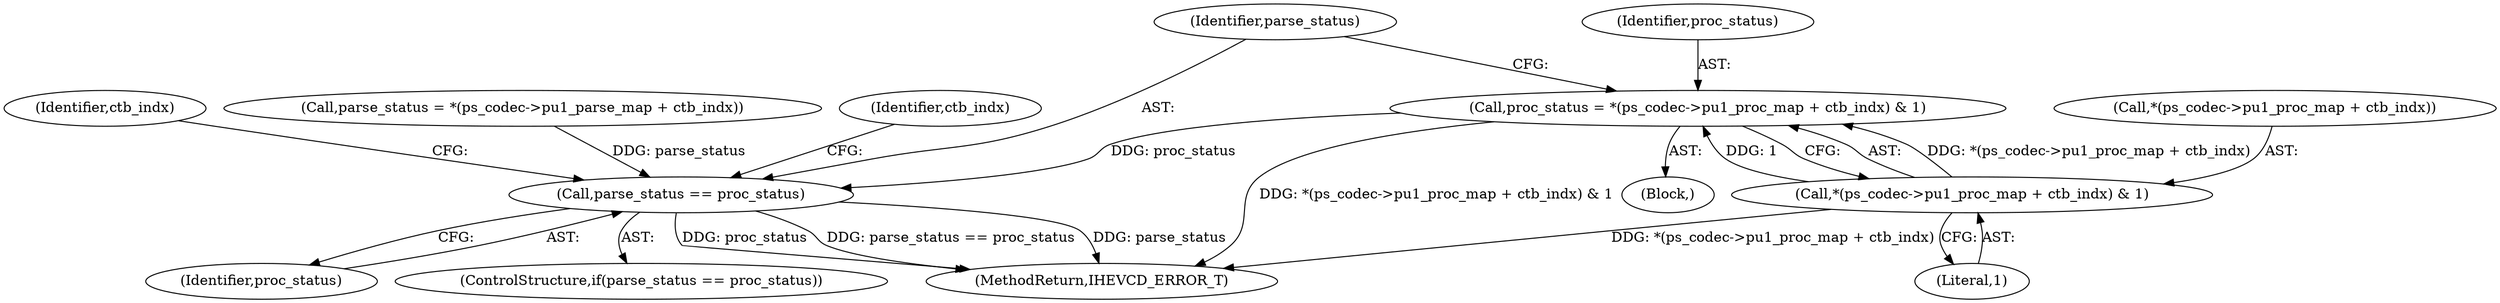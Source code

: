 digraph "0_Android_bcfc7124f6ef9f1ec128fb2e90de774a5b33d199_0@integer" {
"1004847" [label="(Call,proc_status = *(ps_codec->pu1_proc_map + ctb_indx) & 1)"];
"1004849" [label="(Call,*(ps_codec->pu1_proc_map + ctb_indx) & 1)"];
"1004858" [label="(Call,parse_status == proc_status)"];
"1004850" [label="(Call,*(ps_codec->pu1_proc_map + ctb_indx))"];
"1004836" [label="(Block,)"];
"1004862" [label="(Identifier,ctb_indx)"];
"1004858" [label="(Call,parse_status == proc_status)"];
"1004847" [label="(Call,proc_status = *(ps_codec->pu1_proc_map + ctb_indx) & 1)"];
"1004860" [label="(Identifier,proc_status)"];
"1004857" [label="(ControlStructure,if(parse_status == proc_status))"];
"1004856" [label="(Literal,1)"];
"1005173" [label="(MethodReturn,IHEVCD_ERROR_T)"];
"1004838" [label="(Call,parse_status = *(ps_codec->pu1_parse_map + ctb_indx))"];
"1004832" [label="(Identifier,ctb_indx)"];
"1004849" [label="(Call,*(ps_codec->pu1_proc_map + ctb_indx) & 1)"];
"1004848" [label="(Identifier,proc_status)"];
"1004859" [label="(Identifier,parse_status)"];
"1004847" -> "1004836"  [label="AST: "];
"1004847" -> "1004849"  [label="CFG: "];
"1004848" -> "1004847"  [label="AST: "];
"1004849" -> "1004847"  [label="AST: "];
"1004859" -> "1004847"  [label="CFG: "];
"1004847" -> "1005173"  [label="DDG: *(ps_codec->pu1_proc_map + ctb_indx) & 1"];
"1004849" -> "1004847"  [label="DDG: *(ps_codec->pu1_proc_map + ctb_indx)"];
"1004849" -> "1004847"  [label="DDG: 1"];
"1004847" -> "1004858"  [label="DDG: proc_status"];
"1004849" -> "1004856"  [label="CFG: "];
"1004850" -> "1004849"  [label="AST: "];
"1004856" -> "1004849"  [label="AST: "];
"1004849" -> "1005173"  [label="DDG: *(ps_codec->pu1_proc_map + ctb_indx)"];
"1004858" -> "1004857"  [label="AST: "];
"1004858" -> "1004860"  [label="CFG: "];
"1004859" -> "1004858"  [label="AST: "];
"1004860" -> "1004858"  [label="AST: "];
"1004832" -> "1004858"  [label="CFG: "];
"1004862" -> "1004858"  [label="CFG: "];
"1004858" -> "1005173"  [label="DDG: parse_status"];
"1004858" -> "1005173"  [label="DDG: proc_status"];
"1004858" -> "1005173"  [label="DDG: parse_status == proc_status"];
"1004838" -> "1004858"  [label="DDG: parse_status"];
}
